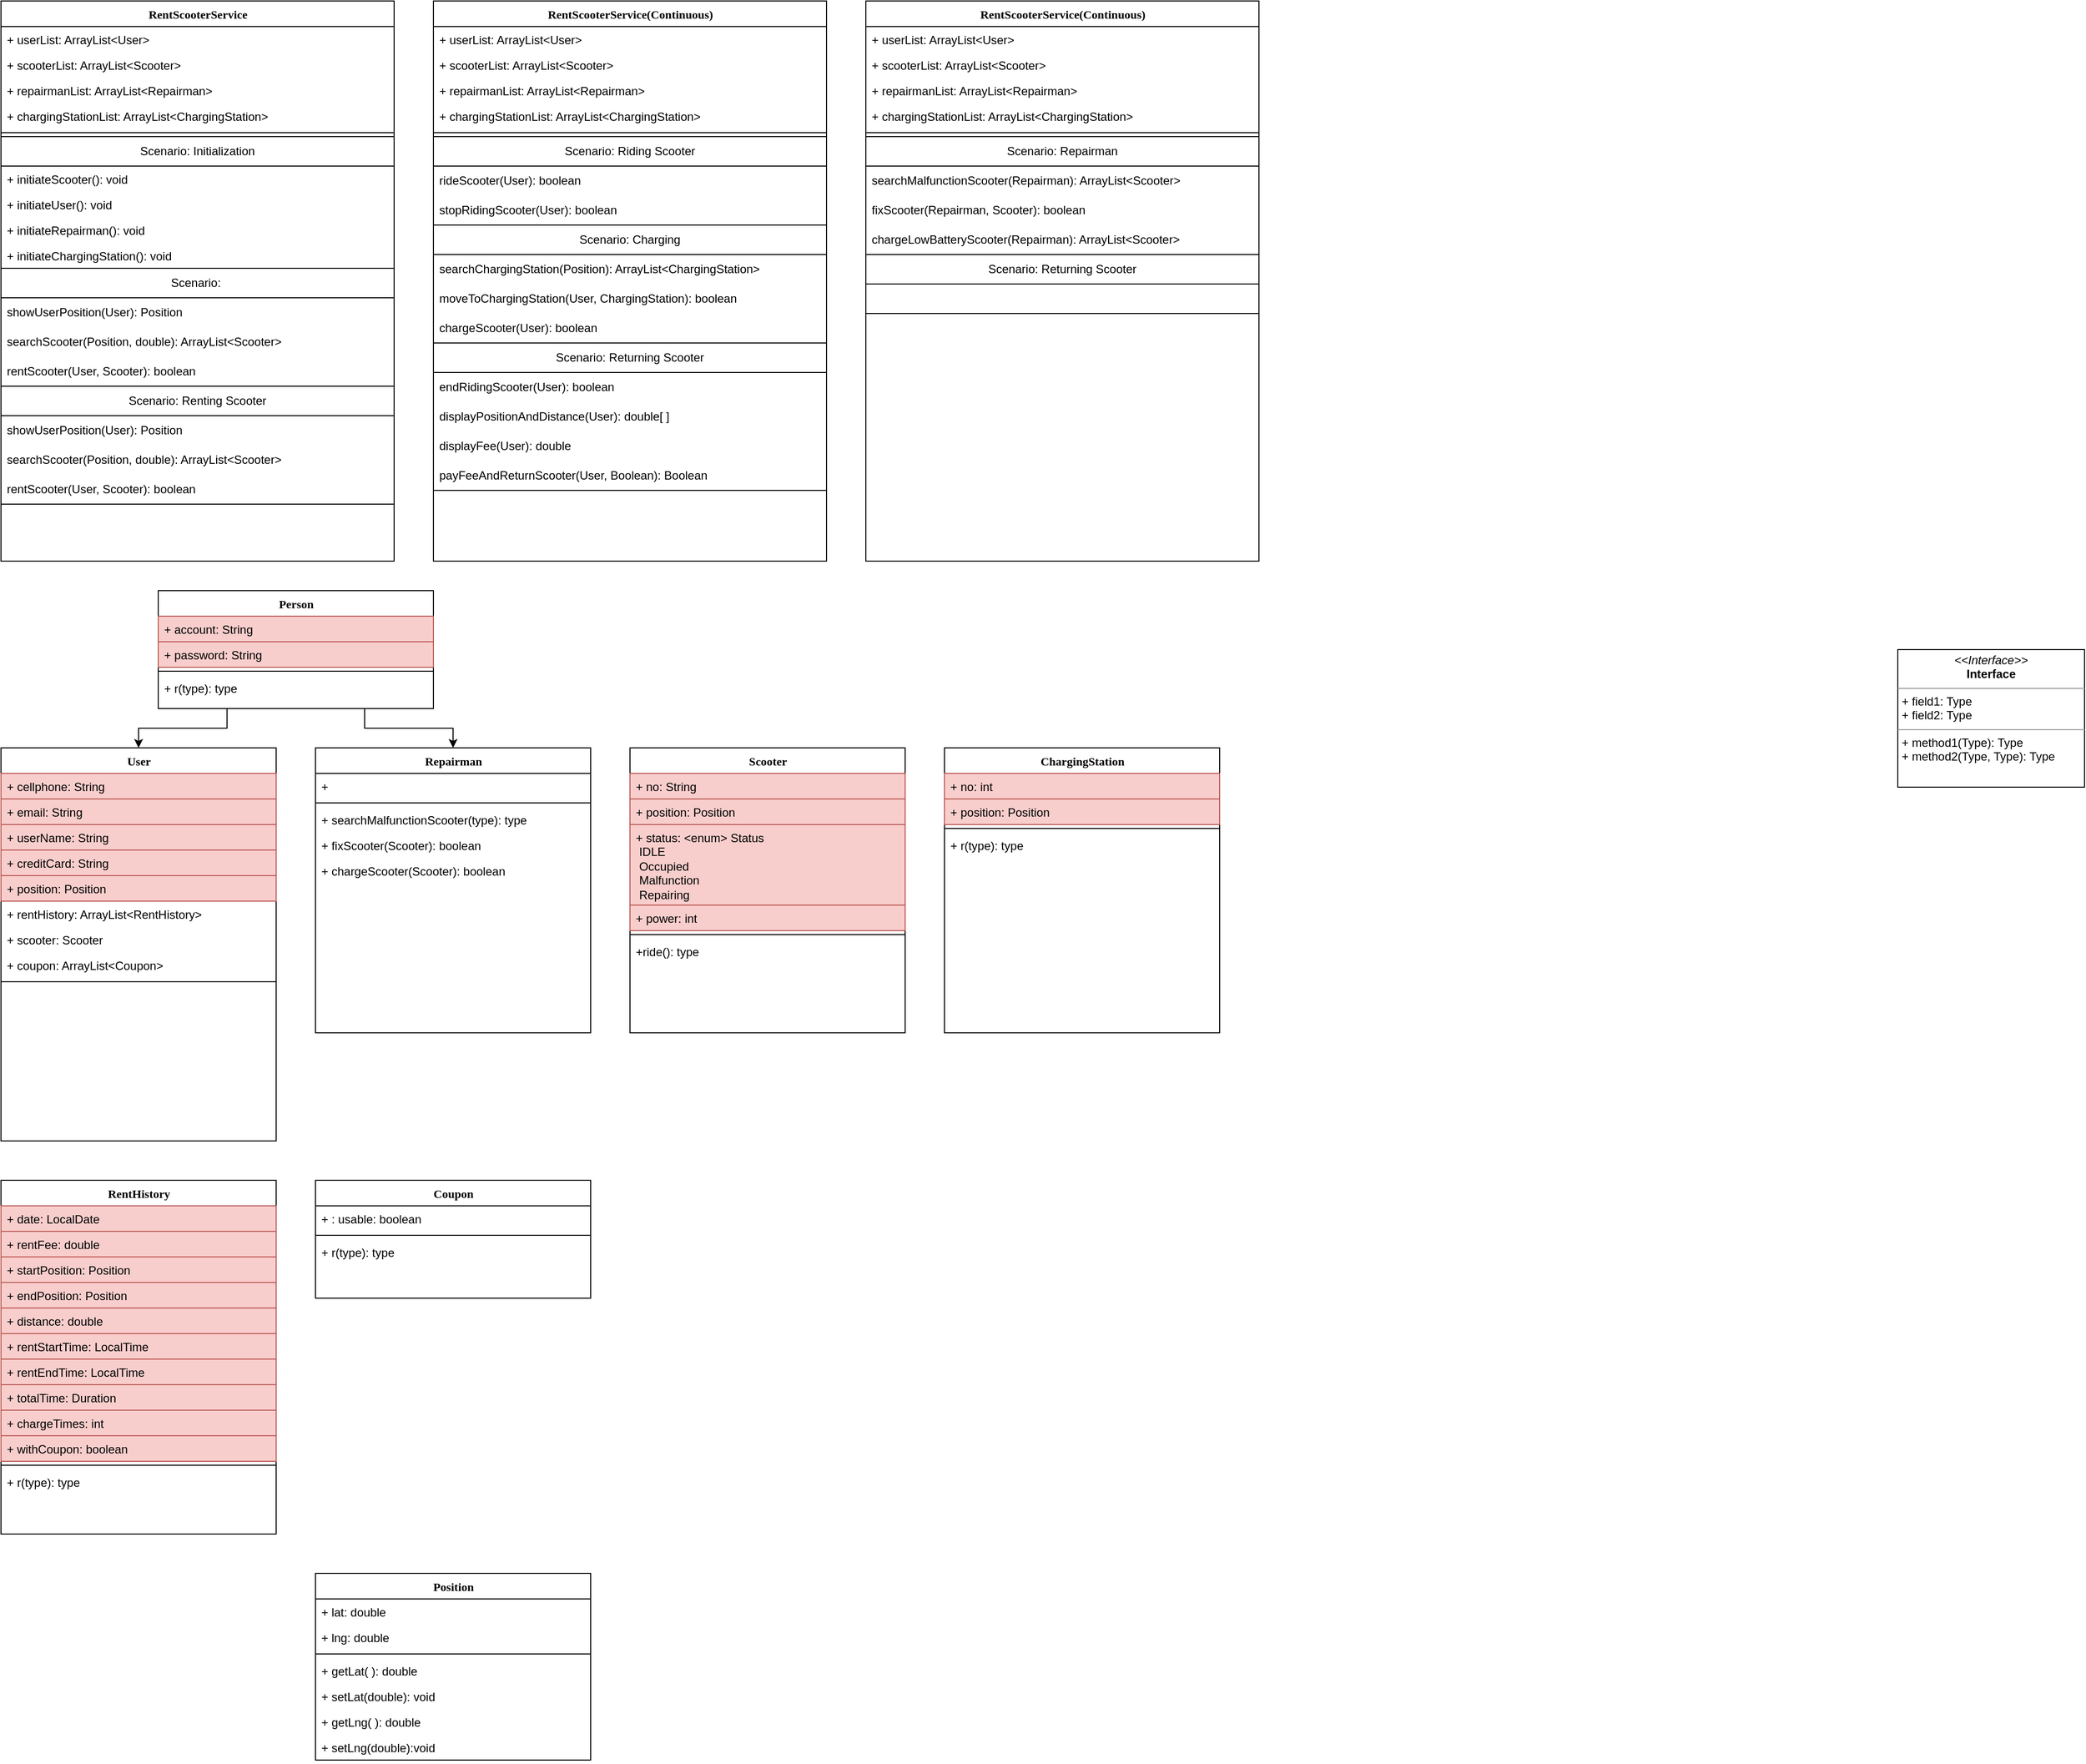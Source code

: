 <mxfile version="21.3.7" type="device">
  <diagram name="Page-1" id="6133507b-19e7-1e82-6fc7-422aa6c4b21f">
    <mxGraphModel dx="1885" dy="1616" grid="1" gridSize="10" guides="1" tooltips="1" connect="1" arrows="1" fold="1" page="1" pageScale="1" pageWidth="1100" pageHeight="850" background="none" math="0" shadow="0">
      <root>
        <mxCell id="0" />
        <mxCell id="1" parent="0" />
        <mxCell id="a19W1GBmIrHXNMcni0b4-1" value="User" style="swimlane;html=1;fontStyle=1;align=center;verticalAlign=top;childLayout=stackLayout;horizontal=1;startSize=26;horizontalStack=0;resizeParent=1;resizeLast=0;collapsible=1;marginBottom=0;swimlaneFillColor=#ffffff;rounded=0;shadow=0;comic=0;labelBackgroundColor=none;strokeWidth=1;fillColor=none;fontFamily=Verdana;fontSize=12" parent="1" vertex="1">
          <mxGeometry x="40" y="-80" width="280" height="400" as="geometry" />
        </mxCell>
        <mxCell id="a19W1GBmIrHXNMcni0b4-45" value="+ cellphone: String" style="text;html=1;strokeColor=#b85450;fillColor=#f8cecc;align=left;verticalAlign=top;spacingLeft=4;spacingRight=4;whiteSpace=wrap;overflow=hidden;rotatable=0;points=[[0,0.5],[1,0.5]];portConstraint=eastwest;" parent="a19W1GBmIrHXNMcni0b4-1" vertex="1">
          <mxGeometry y="26" width="280" height="26" as="geometry" />
        </mxCell>
        <mxCell id="a19W1GBmIrHXNMcni0b4-47" value="+ email: String" style="text;html=1;strokeColor=#b85450;fillColor=#f8cecc;align=left;verticalAlign=top;spacingLeft=4;spacingRight=4;whiteSpace=wrap;overflow=hidden;rotatable=0;points=[[0,0.5],[1,0.5]];portConstraint=eastwest;" parent="a19W1GBmIrHXNMcni0b4-1" vertex="1">
          <mxGeometry y="52" width="280" height="26" as="geometry" />
        </mxCell>
        <mxCell id="a19W1GBmIrHXNMcni0b4-46" value="+ userName: String" style="text;html=1;strokeColor=#b85450;fillColor=#f8cecc;align=left;verticalAlign=top;spacingLeft=4;spacingRight=4;whiteSpace=wrap;overflow=hidden;rotatable=0;points=[[0,0.5],[1,0.5]];portConstraint=eastwest;" parent="a19W1GBmIrHXNMcni0b4-1" vertex="1">
          <mxGeometry y="78" width="280" height="26" as="geometry" />
        </mxCell>
        <mxCell id="a19W1GBmIrHXNMcni0b4-69" value="+ creditCard: String" style="text;html=1;strokeColor=#b85450;fillColor=#f8cecc;align=left;verticalAlign=top;spacingLeft=4;spacingRight=4;whiteSpace=wrap;overflow=hidden;rotatable=0;points=[[0,0.5],[1,0.5]];portConstraint=eastwest;" parent="a19W1GBmIrHXNMcni0b4-1" vertex="1">
          <mxGeometry y="104" width="280" height="26" as="geometry" />
        </mxCell>
        <mxCell id="SXWz6CQrpqjHDxEoBHoh-1" value="+ position: Position&amp;nbsp;" style="text;html=1;strokeColor=#b85450;fillColor=#f8cecc;align=left;verticalAlign=top;spacingLeft=4;spacingRight=4;whiteSpace=wrap;overflow=hidden;rotatable=0;points=[[0,0.5],[1,0.5]];portConstraint=eastwest;" parent="a19W1GBmIrHXNMcni0b4-1" vertex="1">
          <mxGeometry y="130" width="280" height="26" as="geometry" />
        </mxCell>
        <mxCell id="a19W1GBmIrHXNMcni0b4-68" value="+ rentHistory: ArrayList&amp;lt;RentHistory&amp;gt;" style="text;html=1;strokeColor=none;fillColor=none;align=left;verticalAlign=top;spacingLeft=4;spacingRight=4;whiteSpace=wrap;overflow=hidden;rotatable=0;points=[[0,0.5],[1,0.5]];portConstraint=eastwest;" parent="a19W1GBmIrHXNMcni0b4-1" vertex="1">
          <mxGeometry y="156" width="280" height="26" as="geometry" />
        </mxCell>
        <mxCell id="a19W1GBmIrHXNMcni0b4-70" value="+ scooter: Scooter" style="text;html=1;strokeColor=none;fillColor=none;align=left;verticalAlign=top;spacingLeft=4;spacingRight=4;whiteSpace=wrap;overflow=hidden;rotatable=0;points=[[0,0.5],[1,0.5]];portConstraint=eastwest;" parent="a19W1GBmIrHXNMcni0b4-1" vertex="1">
          <mxGeometry y="182" width="280" height="26" as="geometry" />
        </mxCell>
        <mxCell id="a19W1GBmIrHXNMcni0b4-71" value="+ coupon: ArrayList&amp;lt;Coupon&amp;gt;" style="text;html=1;strokeColor=none;fillColor=none;align=left;verticalAlign=top;spacingLeft=4;spacingRight=4;whiteSpace=wrap;overflow=hidden;rotatable=0;points=[[0,0.5],[1,0.5]];portConstraint=eastwest;" parent="a19W1GBmIrHXNMcni0b4-1" vertex="1">
          <mxGeometry y="208" width="280" height="26" as="geometry" />
        </mxCell>
        <mxCell id="a19W1GBmIrHXNMcni0b4-5" value="" style="line;html=1;strokeWidth=1;fillColor=none;align=left;verticalAlign=middle;spacingTop=-1;spacingLeft=3;spacingRight=3;rotatable=0;labelPosition=right;points=[];portConstraint=eastwest;" parent="a19W1GBmIrHXNMcni0b4-1" vertex="1">
          <mxGeometry y="234" width="280" height="8" as="geometry" />
        </mxCell>
        <mxCell id="a19W1GBmIrHXNMcni0b4-7" value="Repairman" style="swimlane;html=1;fontStyle=1;align=center;verticalAlign=top;childLayout=stackLayout;horizontal=1;startSize=26;horizontalStack=0;resizeParent=1;resizeLast=0;collapsible=1;marginBottom=0;swimlaneFillColor=#ffffff;rounded=0;shadow=0;comic=0;labelBackgroundColor=none;strokeWidth=1;fillColor=none;fontFamily=Verdana;fontSize=12" parent="1" vertex="1">
          <mxGeometry x="360" y="-80" width="280" height="290" as="geometry" />
        </mxCell>
        <mxCell id="a19W1GBmIrHXNMcni0b4-98" value="+&amp;nbsp;" style="text;html=1;strokeColor=none;fillColor=none;align=left;verticalAlign=top;spacingLeft=4;spacingRight=4;whiteSpace=wrap;overflow=hidden;rotatable=0;points=[[0,0.5],[1,0.5]];portConstraint=eastwest;" parent="a19W1GBmIrHXNMcni0b4-7" vertex="1">
          <mxGeometry y="26" width="280" height="26" as="geometry" />
        </mxCell>
        <mxCell id="a19W1GBmIrHXNMcni0b4-11" value="" style="line;html=1;strokeWidth=1;fillColor=none;align=left;verticalAlign=middle;spacingTop=-1;spacingLeft=3;spacingRight=3;rotatable=0;labelPosition=right;points=[];portConstraint=eastwest;" parent="a19W1GBmIrHXNMcni0b4-7" vertex="1">
          <mxGeometry y="52" width="280" height="8" as="geometry" />
        </mxCell>
        <mxCell id="a19W1GBmIrHXNMcni0b4-12" value="+ searchMalfunctionScooter(type): type" style="text;html=1;strokeColor=none;fillColor=none;align=left;verticalAlign=top;spacingLeft=4;spacingRight=4;whiteSpace=wrap;overflow=hidden;rotatable=0;points=[[0,0.5],[1,0.5]];portConstraint=eastwest;" parent="a19W1GBmIrHXNMcni0b4-7" vertex="1">
          <mxGeometry y="60" width="280" height="26" as="geometry" />
        </mxCell>
        <mxCell id="a19W1GBmIrHXNMcni0b4-64" value="+ fixScooter(Scooter): boolean" style="text;html=1;strokeColor=none;fillColor=none;align=left;verticalAlign=top;spacingLeft=4;spacingRight=4;whiteSpace=wrap;overflow=hidden;rotatable=0;points=[[0,0.5],[1,0.5]];portConstraint=eastwest;" parent="a19W1GBmIrHXNMcni0b4-7" vertex="1">
          <mxGeometry y="86" width="280" height="26" as="geometry" />
        </mxCell>
        <mxCell id="a19W1GBmIrHXNMcni0b4-65" value="+ chargeScooter(Scooter): boolean" style="text;html=1;strokeColor=none;fillColor=none;align=left;verticalAlign=top;spacingLeft=4;spacingRight=4;whiteSpace=wrap;overflow=hidden;rotatable=0;points=[[0,0.5],[1,0.5]];portConstraint=eastwest;" parent="a19W1GBmIrHXNMcni0b4-7" vertex="1">
          <mxGeometry y="112" width="280" height="26" as="geometry" />
        </mxCell>
        <mxCell id="a19W1GBmIrHXNMcni0b4-16" value="Scooter" style="swimlane;html=1;fontStyle=1;align=center;verticalAlign=top;childLayout=stackLayout;horizontal=1;startSize=26;horizontalStack=0;resizeParent=1;resizeLast=0;collapsible=1;marginBottom=0;swimlaneFillColor=#ffffff;rounded=0;shadow=0;comic=0;labelBackgroundColor=none;strokeWidth=1;fillColor=none;fontFamily=Verdana;fontSize=12" parent="1" vertex="1">
          <mxGeometry x="680" y="-80" width="280" height="290" as="geometry" />
        </mxCell>
        <mxCell id="a19W1GBmIrHXNMcni0b4-17" value="+ no: String" style="text;html=1;strokeColor=#b85450;fillColor=#f8cecc;align=left;verticalAlign=top;spacingLeft=4;spacingRight=4;whiteSpace=wrap;overflow=hidden;rotatable=0;points=[[0,0.5],[1,0.5]];portConstraint=eastwest;" parent="a19W1GBmIrHXNMcni0b4-16" vertex="1">
          <mxGeometry y="26" width="280" height="26" as="geometry" />
        </mxCell>
        <mxCell id="a19W1GBmIrHXNMcni0b4-18" value="+ position: Position&amp;nbsp;" style="text;html=1;strokeColor=#b85450;fillColor=#f8cecc;align=left;verticalAlign=top;spacingLeft=4;spacingRight=4;whiteSpace=wrap;overflow=hidden;rotatable=0;points=[[0,0.5],[1,0.5]];portConstraint=eastwest;" parent="a19W1GBmIrHXNMcni0b4-16" vertex="1">
          <mxGeometry y="52" width="280" height="26" as="geometry" />
        </mxCell>
        <mxCell id="a19W1GBmIrHXNMcni0b4-44" value="+ status: &amp;lt;enum&amp;gt; Status&lt;br&gt;&lt;span style=&quot;white-space: pre;&quot;&gt; &lt;/span&gt;IDLE&lt;br&gt;&lt;span style=&quot;white-space: pre;&quot;&gt; &lt;/span&gt;Occupied&lt;br&gt;&lt;span style=&quot;white-space: pre;&quot;&gt; &lt;/span&gt;Malfunction&lt;br&gt;&lt;span style=&quot;white-space: pre;&quot;&gt; &lt;/span&gt;Repairing" style="text;html=1;strokeColor=#b85450;fillColor=#f8cecc;align=left;verticalAlign=top;spacingLeft=4;spacingRight=4;whiteSpace=wrap;overflow=hidden;rotatable=0;points=[[0,0.5],[1,0.5]];portConstraint=eastwest;" parent="a19W1GBmIrHXNMcni0b4-16" vertex="1">
          <mxGeometry y="78" width="280" height="82" as="geometry" />
        </mxCell>
        <mxCell id="a19W1GBmIrHXNMcni0b4-19" value="+ power: int" style="text;html=1;strokeColor=#b85450;fillColor=#f8cecc;align=left;verticalAlign=top;spacingLeft=4;spacingRight=4;whiteSpace=wrap;overflow=hidden;rotatable=0;points=[[0,0.5],[1,0.5]];portConstraint=eastwest;" parent="a19W1GBmIrHXNMcni0b4-16" vertex="1">
          <mxGeometry y="160" width="280" height="26" as="geometry" />
        </mxCell>
        <mxCell id="a19W1GBmIrHXNMcni0b4-20" value="" style="line;html=1;strokeWidth=1;fillColor=none;align=left;verticalAlign=middle;spacingTop=-1;spacingLeft=3;spacingRight=3;rotatable=0;labelPosition=right;points=[];portConstraint=eastwest;" parent="a19W1GBmIrHXNMcni0b4-16" vertex="1">
          <mxGeometry y="186" width="280" height="8" as="geometry" />
        </mxCell>
        <mxCell id="a19W1GBmIrHXNMcni0b4-21" value="+ride(): type" style="text;html=1;strokeColor=none;fillColor=none;align=left;verticalAlign=top;spacingLeft=4;spacingRight=4;whiteSpace=wrap;overflow=hidden;rotatable=0;points=[[0,0.5],[1,0.5]];portConstraint=eastwest;" parent="a19W1GBmIrHXNMcni0b4-16" vertex="1">
          <mxGeometry y="194" width="280" height="26" as="geometry" />
        </mxCell>
        <mxCell id="a19W1GBmIrHXNMcni0b4-26" value="ChargingStation" style="swimlane;html=1;fontStyle=1;align=center;verticalAlign=top;childLayout=stackLayout;horizontal=1;startSize=26;horizontalStack=0;resizeParent=1;resizeLast=0;collapsible=1;marginBottom=0;swimlaneFillColor=#ffffff;rounded=0;shadow=0;comic=0;labelBackgroundColor=none;strokeWidth=1;fillColor=none;fontFamily=Verdana;fontSize=12" parent="1" vertex="1">
          <mxGeometry x="1000" y="-80" width="280" height="290" as="geometry" />
        </mxCell>
        <mxCell id="a19W1GBmIrHXNMcni0b4-27" value="+ no: int" style="text;html=1;strokeColor=#b85450;fillColor=#f8cecc;align=left;verticalAlign=top;spacingLeft=4;spacingRight=4;whiteSpace=wrap;overflow=hidden;rotatable=0;points=[[0,0.5],[1,0.5]];portConstraint=eastwest;" parent="a19W1GBmIrHXNMcni0b4-26" vertex="1">
          <mxGeometry y="26" width="280" height="26" as="geometry" />
        </mxCell>
        <mxCell id="-mN4KkMHRZshWu-W49vG-1" value="+ position: Position" style="text;html=1;strokeColor=#b85450;fillColor=#f8cecc;align=left;verticalAlign=top;spacingLeft=4;spacingRight=4;whiteSpace=wrap;overflow=hidden;rotatable=0;points=[[0,0.5],[1,0.5]];portConstraint=eastwest;" parent="a19W1GBmIrHXNMcni0b4-26" vertex="1">
          <mxGeometry y="52" width="280" height="26" as="geometry" />
        </mxCell>
        <mxCell id="a19W1GBmIrHXNMcni0b4-30" value="" style="line;html=1;strokeWidth=1;fillColor=none;align=left;verticalAlign=middle;spacingTop=-1;spacingLeft=3;spacingRight=3;rotatable=0;labelPosition=right;points=[];portConstraint=eastwest;" parent="a19W1GBmIrHXNMcni0b4-26" vertex="1">
          <mxGeometry y="78" width="280" height="8" as="geometry" />
        </mxCell>
        <mxCell id="a19W1GBmIrHXNMcni0b4-31" value="+ r(type): type" style="text;html=1;strokeColor=none;fillColor=none;align=left;verticalAlign=top;spacingLeft=4;spacingRight=4;whiteSpace=wrap;overflow=hidden;rotatable=0;points=[[0,0.5],[1,0.5]];portConstraint=eastwest;" parent="a19W1GBmIrHXNMcni0b4-26" vertex="1">
          <mxGeometry y="86" width="280" height="26" as="geometry" />
        </mxCell>
        <mxCell id="a19W1GBmIrHXNMcni0b4-35" value="RentHistory" style="swimlane;html=1;fontStyle=1;align=center;verticalAlign=top;childLayout=stackLayout;horizontal=1;startSize=26;horizontalStack=0;resizeParent=1;resizeLast=0;collapsible=1;marginBottom=0;swimlaneFillColor=#ffffff;rounded=0;shadow=0;comic=0;labelBackgroundColor=none;strokeWidth=1;fillColor=none;fontFamily=Verdana;fontSize=12" parent="1" vertex="1">
          <mxGeometry x="40" y="360" width="280" height="360" as="geometry" />
        </mxCell>
        <mxCell id="a19W1GBmIrHXNMcni0b4-36" value="+ date: LocalDate" style="text;html=1;strokeColor=#b85450;fillColor=#f8cecc;align=left;verticalAlign=top;spacingLeft=4;spacingRight=4;whiteSpace=wrap;overflow=hidden;rotatable=0;points=[[0,0.5],[1,0.5]];portConstraint=eastwest;" parent="a19W1GBmIrHXNMcni0b4-35" vertex="1">
          <mxGeometry y="26" width="280" height="26" as="geometry" />
        </mxCell>
        <mxCell id="a19W1GBmIrHXNMcni0b4-48" value="+ rentFee: double" style="text;html=1;strokeColor=#b85450;fillColor=#f8cecc;align=left;verticalAlign=top;spacingLeft=4;spacingRight=4;whiteSpace=wrap;overflow=hidden;rotatable=0;points=[[0,0.5],[1,0.5]];portConstraint=eastwest;" parent="a19W1GBmIrHXNMcni0b4-35" vertex="1">
          <mxGeometry y="52" width="280" height="26" as="geometry" />
        </mxCell>
        <mxCell id="a19W1GBmIrHXNMcni0b4-37" value="+ startPosition: Position" style="text;html=1;strokeColor=#b85450;fillColor=#f8cecc;align=left;verticalAlign=top;spacingLeft=4;spacingRight=4;whiteSpace=wrap;overflow=hidden;rotatable=0;points=[[0,0.5],[1,0.5]];portConstraint=eastwest;" parent="a19W1GBmIrHXNMcni0b4-35" vertex="1">
          <mxGeometry y="78" width="280" height="26" as="geometry" />
        </mxCell>
        <mxCell id="a19W1GBmIrHXNMcni0b4-49" value="+ endPosition: Position" style="text;html=1;strokeColor=#b85450;fillColor=#f8cecc;align=left;verticalAlign=top;spacingLeft=4;spacingRight=4;whiteSpace=wrap;overflow=hidden;rotatable=0;points=[[0,0.5],[1,0.5]];portConstraint=eastwest;" parent="a19W1GBmIrHXNMcni0b4-35" vertex="1">
          <mxGeometry y="104" width="280" height="26" as="geometry" />
        </mxCell>
        <mxCell id="a19W1GBmIrHXNMcni0b4-58" value="+ distance: double" style="text;html=1;strokeColor=#b85450;fillColor=#f8cecc;align=left;verticalAlign=top;spacingLeft=4;spacingRight=4;whiteSpace=wrap;overflow=hidden;rotatable=0;points=[[0,0.5],[1,0.5]];portConstraint=eastwest;" parent="a19W1GBmIrHXNMcni0b4-35" vertex="1">
          <mxGeometry y="130" width="280" height="26" as="geometry" />
        </mxCell>
        <mxCell id="a19W1GBmIrHXNMcni0b4-60" value="+ rentStartTime: LocalTime" style="text;html=1;strokeColor=#b85450;fillColor=#f8cecc;align=left;verticalAlign=top;spacingLeft=4;spacingRight=4;whiteSpace=wrap;overflow=hidden;rotatable=0;points=[[0,0.5],[1,0.5]];portConstraint=eastwest;" parent="a19W1GBmIrHXNMcni0b4-35" vertex="1">
          <mxGeometry y="156" width="280" height="26" as="geometry" />
        </mxCell>
        <mxCell id="a19W1GBmIrHXNMcni0b4-61" value="+ rentEndTime: LocalTime" style="text;html=1;strokeColor=#b85450;fillColor=#f8cecc;align=left;verticalAlign=top;spacingLeft=4;spacingRight=4;whiteSpace=wrap;overflow=hidden;rotatable=0;points=[[0,0.5],[1,0.5]];portConstraint=eastwest;" parent="a19W1GBmIrHXNMcni0b4-35" vertex="1">
          <mxGeometry y="182" width="280" height="26" as="geometry" />
        </mxCell>
        <mxCell id="a19W1GBmIrHXNMcni0b4-62" value="+ totalTime: Duration&amp;nbsp;" style="text;html=1;strokeColor=#b85450;fillColor=#f8cecc;align=left;verticalAlign=top;spacingLeft=4;spacingRight=4;whiteSpace=wrap;overflow=hidden;rotatable=0;points=[[0,0.5],[1,0.5]];portConstraint=eastwest;" parent="a19W1GBmIrHXNMcni0b4-35" vertex="1">
          <mxGeometry y="208" width="280" height="26" as="geometry" />
        </mxCell>
        <mxCell id="a19W1GBmIrHXNMcni0b4-63" value="+ chargeTimes: int" style="text;html=1;strokeColor=#b85450;fillColor=#f8cecc;align=left;verticalAlign=top;spacingLeft=4;spacingRight=4;whiteSpace=wrap;overflow=hidden;rotatable=0;points=[[0,0.5],[1,0.5]];portConstraint=eastwest;" parent="a19W1GBmIrHXNMcni0b4-35" vertex="1">
          <mxGeometry y="234" width="280" height="26" as="geometry" />
        </mxCell>
        <mxCell id="a19W1GBmIrHXNMcni0b4-59" value="+ withCoupon: boolean" style="text;html=1;strokeColor=#b85450;fillColor=#f8cecc;align=left;verticalAlign=top;spacingLeft=4;spacingRight=4;whiteSpace=wrap;overflow=hidden;rotatable=0;points=[[0,0.5],[1,0.5]];portConstraint=eastwest;" parent="a19W1GBmIrHXNMcni0b4-35" vertex="1">
          <mxGeometry y="260" width="280" height="26" as="geometry" />
        </mxCell>
        <mxCell id="a19W1GBmIrHXNMcni0b4-39" value="" style="line;html=1;strokeWidth=1;fillColor=none;align=left;verticalAlign=middle;spacingTop=-1;spacingLeft=3;spacingRight=3;rotatable=0;labelPosition=right;points=[];portConstraint=eastwest;" parent="a19W1GBmIrHXNMcni0b4-35" vertex="1">
          <mxGeometry y="286" width="280" height="8" as="geometry" />
        </mxCell>
        <mxCell id="a19W1GBmIrHXNMcni0b4-40" value="+ r(type): type" style="text;html=1;strokeColor=none;fillColor=none;align=left;verticalAlign=top;spacingLeft=4;spacingRight=4;whiteSpace=wrap;overflow=hidden;rotatable=0;points=[[0,0.5],[1,0.5]];portConstraint=eastwest;" parent="a19W1GBmIrHXNMcni0b4-35" vertex="1">
          <mxGeometry y="294" width="280" height="26" as="geometry" />
        </mxCell>
        <mxCell id="a19W1GBmIrHXNMcni0b4-50" value="Position" style="swimlane;html=1;fontStyle=1;align=center;verticalAlign=top;childLayout=stackLayout;horizontal=1;startSize=26;horizontalStack=0;resizeParent=1;resizeLast=0;collapsible=1;marginBottom=0;swimlaneFillColor=#ffffff;rounded=0;shadow=0;comic=0;labelBackgroundColor=none;strokeWidth=1;fillColor=none;fontFamily=Verdana;fontSize=12" parent="1" vertex="1">
          <mxGeometry x="360" y="760" width="280" height="190" as="geometry" />
        </mxCell>
        <mxCell id="a19W1GBmIrHXNMcni0b4-51" value="+ lat: double" style="text;html=1;strokeColor=none;fillColor=none;align=left;verticalAlign=top;spacingLeft=4;spacingRight=4;whiteSpace=wrap;overflow=hidden;rotatable=0;points=[[0,0.5],[1,0.5]];portConstraint=eastwest;" parent="a19W1GBmIrHXNMcni0b4-50" vertex="1">
          <mxGeometry y="26" width="280" height="26" as="geometry" />
        </mxCell>
        <mxCell id="a19W1GBmIrHXNMcni0b4-52" value="+ lng: double" style="text;html=1;strokeColor=none;fillColor=none;align=left;verticalAlign=top;spacingLeft=4;spacingRight=4;whiteSpace=wrap;overflow=hidden;rotatable=0;points=[[0,0.5],[1,0.5]];portConstraint=eastwest;" parent="a19W1GBmIrHXNMcni0b4-50" vertex="1">
          <mxGeometry y="52" width="280" height="26" as="geometry" />
        </mxCell>
        <mxCell id="a19W1GBmIrHXNMcni0b4-55" value="" style="line;html=1;strokeWidth=1;fillColor=none;align=left;verticalAlign=middle;spacingTop=-1;spacingLeft=3;spacingRight=3;rotatable=0;labelPosition=right;points=[];portConstraint=eastwest;" parent="a19W1GBmIrHXNMcni0b4-50" vertex="1">
          <mxGeometry y="78" width="280" height="8" as="geometry" />
        </mxCell>
        <mxCell id="SXWz6CQrpqjHDxEoBHoh-2" value="+ getLat( ): double" style="text;html=1;strokeColor=none;fillColor=none;align=left;verticalAlign=top;spacingLeft=4;spacingRight=4;whiteSpace=wrap;overflow=hidden;rotatable=0;points=[[0,0.5],[1,0.5]];portConstraint=eastwest;" parent="a19W1GBmIrHXNMcni0b4-50" vertex="1">
          <mxGeometry y="86" width="280" height="26" as="geometry" />
        </mxCell>
        <mxCell id="SXWz6CQrpqjHDxEoBHoh-4" value="+ setLat(double): void" style="text;html=1;strokeColor=none;fillColor=none;align=left;verticalAlign=top;spacingLeft=4;spacingRight=4;whiteSpace=wrap;overflow=hidden;rotatable=0;points=[[0,0.5],[1,0.5]];portConstraint=eastwest;" parent="a19W1GBmIrHXNMcni0b4-50" vertex="1">
          <mxGeometry y="112" width="280" height="26" as="geometry" />
        </mxCell>
        <mxCell id="SXWz6CQrpqjHDxEoBHoh-3" value="+ getLng( ): double" style="text;html=1;strokeColor=none;fillColor=none;align=left;verticalAlign=top;spacingLeft=4;spacingRight=4;whiteSpace=wrap;overflow=hidden;rotatable=0;points=[[0,0.5],[1,0.5]];portConstraint=eastwest;" parent="a19W1GBmIrHXNMcni0b4-50" vertex="1">
          <mxGeometry y="138" width="280" height="26" as="geometry" />
        </mxCell>
        <mxCell id="a19W1GBmIrHXNMcni0b4-56" value="+ setLng(double):void" style="text;html=1;strokeColor=none;fillColor=none;align=left;verticalAlign=top;spacingLeft=4;spacingRight=4;whiteSpace=wrap;overflow=hidden;rotatable=0;points=[[0,0.5],[1,0.5]];portConstraint=eastwest;" parent="a19W1GBmIrHXNMcni0b4-50" vertex="1">
          <mxGeometry y="164" width="280" height="26" as="geometry" />
        </mxCell>
        <mxCell id="a19W1GBmIrHXNMcni0b4-72" value="Coupon" style="swimlane;html=1;fontStyle=1;align=center;verticalAlign=top;childLayout=stackLayout;horizontal=1;startSize=26;horizontalStack=0;resizeParent=1;resizeLast=0;collapsible=1;marginBottom=0;swimlaneFillColor=#ffffff;rounded=0;shadow=0;comic=0;labelBackgroundColor=none;strokeWidth=1;fillColor=none;fontFamily=Verdana;fontSize=12" parent="1" vertex="1">
          <mxGeometry x="360" y="360" width="280" height="120" as="geometry" />
        </mxCell>
        <mxCell id="a19W1GBmIrHXNMcni0b4-73" value="+ : usable: boolean" style="text;html=1;strokeColor=none;fillColor=none;align=left;verticalAlign=top;spacingLeft=4;spacingRight=4;whiteSpace=wrap;overflow=hidden;rotatable=0;points=[[0,0.5],[1,0.5]];portConstraint=eastwest;" parent="a19W1GBmIrHXNMcni0b4-72" vertex="1">
          <mxGeometry y="26" width="280" height="26" as="geometry" />
        </mxCell>
        <mxCell id="a19W1GBmIrHXNMcni0b4-75" value="" style="line;html=1;strokeWidth=1;fillColor=none;align=left;verticalAlign=middle;spacingTop=-1;spacingLeft=3;spacingRight=3;rotatable=0;labelPosition=right;points=[];portConstraint=eastwest;" parent="a19W1GBmIrHXNMcni0b4-72" vertex="1">
          <mxGeometry y="52" width="280" height="8" as="geometry" />
        </mxCell>
        <mxCell id="a19W1GBmIrHXNMcni0b4-76" value="+ r(type): type" style="text;html=1;strokeColor=none;fillColor=none;align=left;verticalAlign=top;spacingLeft=4;spacingRight=4;whiteSpace=wrap;overflow=hidden;rotatable=0;points=[[0,0.5],[1,0.5]];portConstraint=eastwest;" parent="a19W1GBmIrHXNMcni0b4-72" vertex="1">
          <mxGeometry y="60" width="280" height="26" as="geometry" />
        </mxCell>
        <mxCell id="a19W1GBmIrHXNMcni0b4-99" value="RentScooterService" style="swimlane;html=1;fontStyle=1;align=center;verticalAlign=top;childLayout=stackLayout;horizontal=1;startSize=26;horizontalStack=0;resizeParent=1;resizeLast=0;collapsible=1;marginBottom=0;swimlaneFillColor=#ffffff;rounded=0;shadow=0;comic=0;labelBackgroundColor=none;strokeWidth=1;fillColor=none;fontFamily=Verdana;fontSize=12" parent="1" vertex="1">
          <mxGeometry x="40" y="-840" width="400" height="570" as="geometry" />
        </mxCell>
        <mxCell id="a19W1GBmIrHXNMcni0b4-100" value="+ userList: ArrayList&amp;lt;User&amp;gt;" style="text;html=1;strokeColor=none;fillColor=none;align=left;verticalAlign=top;spacingLeft=4;spacingRight=4;whiteSpace=wrap;overflow=hidden;rotatable=0;points=[[0,0.5],[1,0.5]];portConstraint=eastwest;" parent="a19W1GBmIrHXNMcni0b4-99" vertex="1">
          <mxGeometry y="26" width="400" height="26" as="geometry" />
        </mxCell>
        <mxCell id="a19W1GBmIrHXNMcni0b4-101" value="+ scooterList: ArrayList&amp;lt;Scooter&amp;gt;" style="text;html=1;strokeColor=none;fillColor=none;align=left;verticalAlign=top;spacingLeft=4;spacingRight=4;whiteSpace=wrap;overflow=hidden;rotatable=0;points=[[0,0.5],[1,0.5]];portConstraint=eastwest;" parent="a19W1GBmIrHXNMcni0b4-99" vertex="1">
          <mxGeometry y="52" width="400" height="26" as="geometry" />
        </mxCell>
        <mxCell id="a19W1GBmIrHXNMcni0b4-106" value="+ repairmanList: ArrayList&amp;lt;Repairman&amp;gt;" style="text;html=1;strokeColor=none;fillColor=none;align=left;verticalAlign=top;spacingLeft=4;spacingRight=4;whiteSpace=wrap;overflow=hidden;rotatable=0;points=[[0,0.5],[1,0.5]];portConstraint=eastwest;" parent="a19W1GBmIrHXNMcni0b4-99" vertex="1">
          <mxGeometry y="78" width="400" height="26" as="geometry" />
        </mxCell>
        <mxCell id="a19W1GBmIrHXNMcni0b4-125" value="+ chargingStationList: ArrayList&amp;lt;ChargingStation&amp;gt;" style="text;html=1;strokeColor=none;fillColor=none;align=left;verticalAlign=top;spacingLeft=4;spacingRight=4;whiteSpace=wrap;overflow=hidden;rotatable=0;points=[[0,0.5],[1,0.5]];portConstraint=eastwest;" parent="a19W1GBmIrHXNMcni0b4-99" vertex="1">
          <mxGeometry y="104" width="400" height="26" as="geometry" />
        </mxCell>
        <mxCell id="a19W1GBmIrHXNMcni0b4-102" value="" style="line;html=1;strokeWidth=1;fillColor=none;align=left;verticalAlign=middle;spacingTop=-1;spacingLeft=3;spacingRight=3;rotatable=0;labelPosition=right;points=[];portConstraint=eastwest;" parent="a19W1GBmIrHXNMcni0b4-99" vertex="1">
          <mxGeometry y="130" width="400" height="8" as="geometry" />
        </mxCell>
        <mxCell id="SXWz6CQrpqjHDxEoBHoh-12" value="Scenario: Initialization" style="swimlane;fontStyle=0;childLayout=stackLayout;horizontal=1;startSize=30;horizontalStack=0;resizeParent=1;resizeParentMax=0;resizeLast=0;collapsible=1;marginBottom=0;whiteSpace=wrap;html=1;" parent="a19W1GBmIrHXNMcni0b4-99" vertex="1">
          <mxGeometry y="138" width="400" height="134" as="geometry" />
        </mxCell>
        <mxCell id="a19W1GBmIrHXNMcni0b4-104" value="+ initiateScooter(): void" style="text;html=1;strokeColor=none;fillColor=none;align=left;verticalAlign=top;spacingLeft=4;spacingRight=4;whiteSpace=wrap;overflow=hidden;rotatable=0;points=[[0,0.5],[1,0.5]];portConstraint=eastwest;" parent="SXWz6CQrpqjHDxEoBHoh-12" vertex="1">
          <mxGeometry y="30" width="400" height="26" as="geometry" />
        </mxCell>
        <mxCell id="a19W1GBmIrHXNMcni0b4-103" value="+ initiateUser(): void" style="text;html=1;strokeColor=none;fillColor=none;align=left;verticalAlign=top;spacingLeft=4;spacingRight=4;whiteSpace=wrap;overflow=hidden;rotatable=0;points=[[0,0.5],[1,0.5]];portConstraint=eastwest;" parent="SXWz6CQrpqjHDxEoBHoh-12" vertex="1">
          <mxGeometry y="56" width="400" height="26" as="geometry" />
        </mxCell>
        <mxCell id="a19W1GBmIrHXNMcni0b4-105" value="+ initiateRepairman(): void" style="text;html=1;strokeColor=none;fillColor=none;align=left;verticalAlign=top;spacingLeft=4;spacingRight=4;whiteSpace=wrap;overflow=hidden;rotatable=0;points=[[0,0.5],[1,0.5]];portConstraint=eastwest;" parent="SXWz6CQrpqjHDxEoBHoh-12" vertex="1">
          <mxGeometry y="82" width="400" height="26" as="geometry" />
        </mxCell>
        <mxCell id="a19W1GBmIrHXNMcni0b4-122" value="+ initiateChargingStation(): void" style="text;html=1;strokeColor=none;fillColor=none;align=left;verticalAlign=top;spacingLeft=4;spacingRight=4;whiteSpace=wrap;overflow=hidden;rotatable=0;points=[[0,0.5],[1,0.5]];portConstraint=eastwest;" parent="SXWz6CQrpqjHDxEoBHoh-12" vertex="1">
          <mxGeometry y="108" width="400" height="26" as="geometry" />
        </mxCell>
        <mxCell id="SXWz6CQrpqjHDxEoBHoh-16" value="Scenario:&amp;nbsp;" style="swimlane;fontStyle=0;childLayout=stackLayout;horizontal=1;startSize=30;horizontalStack=0;resizeParent=1;resizeParentMax=0;resizeLast=0;collapsible=1;marginBottom=0;whiteSpace=wrap;html=1;" parent="a19W1GBmIrHXNMcni0b4-99" vertex="1">
          <mxGeometry y="272" width="400" height="120" as="geometry" />
        </mxCell>
        <mxCell id="SXWz6CQrpqjHDxEoBHoh-17" value="showUserPosition(User): Position" style="text;strokeColor=none;fillColor=none;align=left;verticalAlign=middle;spacingLeft=4;spacingRight=4;overflow=hidden;points=[[0,0.5],[1,0.5]];portConstraint=eastwest;rotatable=0;whiteSpace=wrap;html=1;" parent="SXWz6CQrpqjHDxEoBHoh-16" vertex="1">
          <mxGeometry y="30" width="400" height="30" as="geometry" />
        </mxCell>
        <mxCell id="SXWz6CQrpqjHDxEoBHoh-20" value="searchScooter(Position, double): ArrayList&amp;lt;Scooter&amp;gt;" style="text;strokeColor=none;fillColor=none;align=left;verticalAlign=middle;spacingLeft=4;spacingRight=4;overflow=hidden;points=[[0,0.5],[1,0.5]];portConstraint=eastwest;rotatable=0;whiteSpace=wrap;html=1;" parent="SXWz6CQrpqjHDxEoBHoh-16" vertex="1">
          <mxGeometry y="60" width="400" height="30" as="geometry" />
        </mxCell>
        <mxCell id="SXWz6CQrpqjHDxEoBHoh-18" value="rentScooter(User, Scooter): boolean" style="text;strokeColor=none;fillColor=none;align=left;verticalAlign=middle;spacingLeft=4;spacingRight=4;overflow=hidden;points=[[0,0.5],[1,0.5]];portConstraint=eastwest;rotatable=0;whiteSpace=wrap;html=1;" parent="SXWz6CQrpqjHDxEoBHoh-16" vertex="1">
          <mxGeometry y="90" width="400" height="30" as="geometry" />
        </mxCell>
        <mxCell id="1e017z4IheD_AJVC-S9X-1" value="Scenario: Renting Scooter" style="swimlane;fontStyle=0;childLayout=stackLayout;horizontal=1;startSize=30;horizontalStack=0;resizeParent=1;resizeParentMax=0;resizeLast=0;collapsible=1;marginBottom=0;whiteSpace=wrap;html=1;" vertex="1" parent="a19W1GBmIrHXNMcni0b4-99">
          <mxGeometry y="392" width="400" height="120" as="geometry" />
        </mxCell>
        <mxCell id="1e017z4IheD_AJVC-S9X-2" value="showUserPosition(User): Position" style="text;strokeColor=none;fillColor=none;align=left;verticalAlign=middle;spacingLeft=4;spacingRight=4;overflow=hidden;points=[[0,0.5],[1,0.5]];portConstraint=eastwest;rotatable=0;whiteSpace=wrap;html=1;" vertex="1" parent="1e017z4IheD_AJVC-S9X-1">
          <mxGeometry y="30" width="400" height="30" as="geometry" />
        </mxCell>
        <mxCell id="1e017z4IheD_AJVC-S9X-3" value="searchScooter(Position, double): ArrayList&amp;lt;Scooter&amp;gt;" style="text;strokeColor=none;fillColor=none;align=left;verticalAlign=middle;spacingLeft=4;spacingRight=4;overflow=hidden;points=[[0,0.5],[1,0.5]];portConstraint=eastwest;rotatable=0;whiteSpace=wrap;html=1;" vertex="1" parent="1e017z4IheD_AJVC-S9X-1">
          <mxGeometry y="60" width="400" height="30" as="geometry" />
        </mxCell>
        <mxCell id="1e017z4IheD_AJVC-S9X-4" value="rentScooter(User, Scooter): boolean" style="text;strokeColor=none;fillColor=none;align=left;verticalAlign=middle;spacingLeft=4;spacingRight=4;overflow=hidden;points=[[0,0.5],[1,0.5]];portConstraint=eastwest;rotatable=0;whiteSpace=wrap;html=1;" vertex="1" parent="1e017z4IheD_AJVC-S9X-1">
          <mxGeometry y="90" width="400" height="30" as="geometry" />
        </mxCell>
        <mxCell id="a19W1GBmIrHXNMcni0b4-117" style="edgeStyle=orthogonalEdgeStyle;rounded=0;orthogonalLoop=1;jettySize=auto;html=1;exitX=0.25;exitY=1;exitDx=0;exitDy=0;entryX=0.5;entryY=0;entryDx=0;entryDy=0;" parent="1" source="a19W1GBmIrHXNMcni0b4-110" target="a19W1GBmIrHXNMcni0b4-1" edge="1">
          <mxGeometry relative="1" as="geometry" />
        </mxCell>
        <mxCell id="a19W1GBmIrHXNMcni0b4-118" style="edgeStyle=orthogonalEdgeStyle;rounded=0;orthogonalLoop=1;jettySize=auto;html=1;exitX=0.75;exitY=1;exitDx=0;exitDy=0;entryX=0.5;entryY=0;entryDx=0;entryDy=0;" parent="1" source="a19W1GBmIrHXNMcni0b4-110" target="a19W1GBmIrHXNMcni0b4-7" edge="1">
          <mxGeometry relative="1" as="geometry" />
        </mxCell>
        <mxCell id="a19W1GBmIrHXNMcni0b4-110" value="Person" style="swimlane;html=1;fontStyle=1;align=center;verticalAlign=top;childLayout=stackLayout;horizontal=1;startSize=26;horizontalStack=0;resizeParent=1;resizeLast=0;collapsible=1;marginBottom=0;swimlaneFillColor=#ffffff;rounded=0;shadow=0;comic=0;labelBackgroundColor=none;strokeWidth=1;fillColor=none;fontFamily=Verdana;fontSize=12" parent="1" vertex="1">
          <mxGeometry x="200" y="-240" width="280" height="120" as="geometry" />
        </mxCell>
        <mxCell id="a19W1GBmIrHXNMcni0b4-115" value="+ account: String" style="text;html=1;strokeColor=#b85450;fillColor=#f8cecc;align=left;verticalAlign=top;spacingLeft=4;spacingRight=4;whiteSpace=wrap;overflow=hidden;rotatable=0;points=[[0,0.5],[1,0.5]];portConstraint=eastwest;" parent="a19W1GBmIrHXNMcni0b4-110" vertex="1">
          <mxGeometry y="26" width="280" height="26" as="geometry" />
        </mxCell>
        <mxCell id="a19W1GBmIrHXNMcni0b4-116" value="+ password: String" style="text;html=1;strokeColor=#b85450;fillColor=#f8cecc;align=left;verticalAlign=top;spacingLeft=4;spacingRight=4;whiteSpace=wrap;overflow=hidden;rotatable=0;points=[[0,0.5],[1,0.5]];portConstraint=eastwest;" parent="a19W1GBmIrHXNMcni0b4-110" vertex="1">
          <mxGeometry y="52" width="280" height="26" as="geometry" />
        </mxCell>
        <mxCell id="a19W1GBmIrHXNMcni0b4-112" value="" style="line;html=1;strokeWidth=1;fillColor=none;align=left;verticalAlign=middle;spacingTop=-1;spacingLeft=3;spacingRight=3;rotatable=0;labelPosition=right;points=[];portConstraint=eastwest;" parent="a19W1GBmIrHXNMcni0b4-110" vertex="1">
          <mxGeometry y="78" width="280" height="8" as="geometry" />
        </mxCell>
        <mxCell id="a19W1GBmIrHXNMcni0b4-113" value="+ r(type): type" style="text;html=1;strokeColor=none;fillColor=none;align=left;verticalAlign=top;spacingLeft=4;spacingRight=4;whiteSpace=wrap;overflow=hidden;rotatable=0;points=[[0,0.5],[1,0.5]];portConstraint=eastwest;" parent="a19W1GBmIrHXNMcni0b4-110" vertex="1">
          <mxGeometry y="86" width="280" height="26" as="geometry" />
        </mxCell>
        <mxCell id="a19W1GBmIrHXNMcni0b4-121" value="&lt;p style=&quot;margin:0px;margin-top:4px;text-align:center;&quot;&gt;&lt;i&gt;&amp;lt;&amp;lt;Interface&amp;gt;&amp;gt;&lt;/i&gt;&lt;br/&gt;&lt;b&gt;Interface&lt;/b&gt;&lt;/p&gt;&lt;hr size=&quot;1&quot;/&gt;&lt;p style=&quot;margin:0px;margin-left:4px;&quot;&gt;+ field1: Type&lt;br/&gt;+ field2: Type&lt;/p&gt;&lt;hr size=&quot;1&quot;/&gt;&lt;p style=&quot;margin:0px;margin-left:4px;&quot;&gt;+ method1(Type): Type&lt;br/&gt;+ method2(Type, Type): Type&lt;/p&gt;" style="verticalAlign=top;align=left;overflow=fill;fontSize=12;fontFamily=Helvetica;html=1;rounded=0;shadow=0;comic=0;labelBackgroundColor=none;strokeWidth=1" parent="1" vertex="1">
          <mxGeometry x="1970" y="-180" width="190" height="140" as="geometry" />
        </mxCell>
        <mxCell id="SXWz6CQrpqjHDxEoBHoh-34" value="RentScooterService(Continuous)" style="swimlane;html=1;fontStyle=1;align=center;verticalAlign=top;childLayout=stackLayout;horizontal=1;startSize=26;horizontalStack=0;resizeParent=1;resizeLast=0;collapsible=1;marginBottom=0;swimlaneFillColor=#ffffff;rounded=0;shadow=0;comic=0;labelBackgroundColor=none;strokeWidth=1;fillColor=none;fontFamily=Verdana;fontSize=12" parent="1" vertex="1">
          <mxGeometry x="480" y="-840" width="400" height="570" as="geometry" />
        </mxCell>
        <mxCell id="SXWz6CQrpqjHDxEoBHoh-35" value="+ userList: ArrayList&amp;lt;User&amp;gt;" style="text;html=1;strokeColor=none;fillColor=none;align=left;verticalAlign=top;spacingLeft=4;spacingRight=4;whiteSpace=wrap;overflow=hidden;rotatable=0;points=[[0,0.5],[1,0.5]];portConstraint=eastwest;" parent="SXWz6CQrpqjHDxEoBHoh-34" vertex="1">
          <mxGeometry y="26" width="400" height="26" as="geometry" />
        </mxCell>
        <mxCell id="SXWz6CQrpqjHDxEoBHoh-36" value="+ scooterList: ArrayList&amp;lt;Scooter&amp;gt;" style="text;html=1;strokeColor=none;fillColor=none;align=left;verticalAlign=top;spacingLeft=4;spacingRight=4;whiteSpace=wrap;overflow=hidden;rotatable=0;points=[[0,0.5],[1,0.5]];portConstraint=eastwest;" parent="SXWz6CQrpqjHDxEoBHoh-34" vertex="1">
          <mxGeometry y="52" width="400" height="26" as="geometry" />
        </mxCell>
        <mxCell id="SXWz6CQrpqjHDxEoBHoh-37" value="+ repairmanList: ArrayList&amp;lt;Repairman&amp;gt;" style="text;html=1;strokeColor=none;fillColor=none;align=left;verticalAlign=top;spacingLeft=4;spacingRight=4;whiteSpace=wrap;overflow=hidden;rotatable=0;points=[[0,0.5],[1,0.5]];portConstraint=eastwest;" parent="SXWz6CQrpqjHDxEoBHoh-34" vertex="1">
          <mxGeometry y="78" width="400" height="26" as="geometry" />
        </mxCell>
        <mxCell id="SXWz6CQrpqjHDxEoBHoh-38" value="+ chargingStationList: ArrayList&amp;lt;ChargingStation&amp;gt;" style="text;html=1;strokeColor=none;fillColor=none;align=left;verticalAlign=top;spacingLeft=4;spacingRight=4;whiteSpace=wrap;overflow=hidden;rotatable=0;points=[[0,0.5],[1,0.5]];portConstraint=eastwest;" parent="SXWz6CQrpqjHDxEoBHoh-34" vertex="1">
          <mxGeometry y="104" width="400" height="26" as="geometry" />
        </mxCell>
        <mxCell id="SXWz6CQrpqjHDxEoBHoh-39" value="" style="line;html=1;strokeWidth=1;fillColor=none;align=left;verticalAlign=middle;spacingTop=-1;spacingLeft=3;spacingRight=3;rotatable=0;labelPosition=right;points=[];portConstraint=eastwest;" parent="SXWz6CQrpqjHDxEoBHoh-34" vertex="1">
          <mxGeometry y="130" width="400" height="8" as="geometry" />
        </mxCell>
        <mxCell id="SXWz6CQrpqjHDxEoBHoh-21" value="Scenario: Riding Scooter" style="swimlane;fontStyle=0;childLayout=stackLayout;horizontal=1;startSize=30;horizontalStack=0;resizeParent=1;resizeParentMax=0;resizeLast=0;collapsible=1;marginBottom=0;whiteSpace=wrap;html=1;" parent="SXWz6CQrpqjHDxEoBHoh-34" vertex="1">
          <mxGeometry y="138" width="400" height="90" as="geometry" />
        </mxCell>
        <mxCell id="SXWz6CQrpqjHDxEoBHoh-22" value="rideScooter(User): boolean" style="text;strokeColor=none;fillColor=none;align=left;verticalAlign=middle;spacingLeft=4;spacingRight=4;overflow=hidden;points=[[0,0.5],[1,0.5]];portConstraint=eastwest;rotatable=0;whiteSpace=wrap;html=1;" parent="SXWz6CQrpqjHDxEoBHoh-21" vertex="1">
          <mxGeometry y="30" width="400" height="30" as="geometry" />
        </mxCell>
        <mxCell id="SXWz6CQrpqjHDxEoBHoh-25" value="stopRidingScooter(User): boolean" style="text;strokeColor=none;fillColor=none;align=left;verticalAlign=middle;spacingLeft=4;spacingRight=4;overflow=hidden;points=[[0,0.5],[1,0.5]];portConstraint=eastwest;rotatable=0;whiteSpace=wrap;html=1;" parent="SXWz6CQrpqjHDxEoBHoh-21" vertex="1">
          <mxGeometry y="60" width="400" height="30" as="geometry" />
        </mxCell>
        <mxCell id="SXWz6CQrpqjHDxEoBHoh-56" value="Scenario: Charging" style="swimlane;fontStyle=0;childLayout=stackLayout;horizontal=1;startSize=30;horizontalStack=0;resizeParent=1;resizeParentMax=0;resizeLast=0;collapsible=1;marginBottom=0;whiteSpace=wrap;html=1;" parent="SXWz6CQrpqjHDxEoBHoh-34" vertex="1">
          <mxGeometry y="228" width="400" height="120" as="geometry" />
        </mxCell>
        <mxCell id="SXWz6CQrpqjHDxEoBHoh-59" value="searchChargingStation(Position): ArrayList&amp;lt;ChargingStation&amp;gt;" style="text;strokeColor=none;fillColor=none;align=left;verticalAlign=middle;spacingLeft=4;spacingRight=4;overflow=hidden;points=[[0,0.5],[1,0.5]];portConstraint=eastwest;rotatable=0;whiteSpace=wrap;html=1;" parent="SXWz6CQrpqjHDxEoBHoh-56" vertex="1">
          <mxGeometry y="30" width="400" height="30" as="geometry" />
        </mxCell>
        <mxCell id="SXWz6CQrpqjHDxEoBHoh-58" value="moveToChargingStation(User, ChargingStation): boolean" style="text;strokeColor=none;fillColor=none;align=left;verticalAlign=middle;spacingLeft=4;spacingRight=4;overflow=hidden;points=[[0,0.5],[1,0.5]];portConstraint=eastwest;rotatable=0;whiteSpace=wrap;html=1;" parent="SXWz6CQrpqjHDxEoBHoh-56" vertex="1">
          <mxGeometry y="60" width="400" height="30" as="geometry" />
        </mxCell>
        <mxCell id="SXWz6CQrpqjHDxEoBHoh-60" value="chargeScooter(User): boolean" style="text;strokeColor=none;fillColor=none;align=left;verticalAlign=middle;spacingLeft=4;spacingRight=4;overflow=hidden;points=[[0,0.5],[1,0.5]];portConstraint=eastwest;rotatable=0;whiteSpace=wrap;html=1;" parent="SXWz6CQrpqjHDxEoBHoh-56" vertex="1">
          <mxGeometry y="90" width="400" height="30" as="geometry" />
        </mxCell>
        <mxCell id="SXWz6CQrpqjHDxEoBHoh-61" value="Scenario: Returning Scooter" style="swimlane;fontStyle=0;childLayout=stackLayout;horizontal=1;startSize=30;horizontalStack=0;resizeParent=1;resizeParentMax=0;resizeLast=0;collapsible=1;marginBottom=0;whiteSpace=wrap;html=1;" parent="SXWz6CQrpqjHDxEoBHoh-34" vertex="1">
          <mxGeometry y="348" width="400" height="150" as="geometry" />
        </mxCell>
        <mxCell id="SXWz6CQrpqjHDxEoBHoh-63" value="endRidingScooter(User): boolean" style="text;strokeColor=none;fillColor=none;align=left;verticalAlign=middle;spacingLeft=4;spacingRight=4;overflow=hidden;points=[[0,0.5],[1,0.5]];portConstraint=eastwest;rotatable=0;whiteSpace=wrap;html=1;" parent="SXWz6CQrpqjHDxEoBHoh-61" vertex="1">
          <mxGeometry y="30" width="400" height="30" as="geometry" />
        </mxCell>
        <mxCell id="SXWz6CQrpqjHDxEoBHoh-65" value="displayPositionAndDistance(User): double[ ]" style="text;strokeColor=none;fillColor=none;align=left;verticalAlign=middle;spacingLeft=4;spacingRight=4;overflow=hidden;points=[[0,0.5],[1,0.5]];portConstraint=eastwest;rotatable=0;whiteSpace=wrap;html=1;" parent="SXWz6CQrpqjHDxEoBHoh-61" vertex="1">
          <mxGeometry y="60" width="400" height="30" as="geometry" />
        </mxCell>
        <mxCell id="SXWz6CQrpqjHDxEoBHoh-66" value="displayFee(User): double" style="text;strokeColor=none;fillColor=none;align=left;verticalAlign=middle;spacingLeft=4;spacingRight=4;overflow=hidden;points=[[0,0.5],[1,0.5]];portConstraint=eastwest;rotatable=0;whiteSpace=wrap;html=1;" parent="SXWz6CQrpqjHDxEoBHoh-61" vertex="1">
          <mxGeometry y="90" width="400" height="30" as="geometry" />
        </mxCell>
        <mxCell id="SXWz6CQrpqjHDxEoBHoh-62" value="payFeeAndReturnScooter(User, Boolean): Boolean" style="text;strokeColor=none;fillColor=none;align=left;verticalAlign=middle;spacingLeft=4;spacingRight=4;overflow=hidden;points=[[0,0.5],[1,0.5]];portConstraint=eastwest;rotatable=0;whiteSpace=wrap;html=1;" parent="SXWz6CQrpqjHDxEoBHoh-61" vertex="1">
          <mxGeometry y="120" width="400" height="30" as="geometry" />
        </mxCell>
        <mxCell id="SXWz6CQrpqjHDxEoBHoh-68" value="RentScooterService(Continuous)" style="swimlane;html=1;fontStyle=1;align=center;verticalAlign=top;childLayout=stackLayout;horizontal=1;startSize=26;horizontalStack=0;resizeParent=1;resizeLast=0;collapsible=1;marginBottom=0;swimlaneFillColor=#ffffff;rounded=0;shadow=0;comic=0;labelBackgroundColor=none;strokeWidth=1;fillColor=none;fontFamily=Verdana;fontSize=12" parent="1" vertex="1">
          <mxGeometry x="920" y="-840" width="400" height="570" as="geometry" />
        </mxCell>
        <mxCell id="SXWz6CQrpqjHDxEoBHoh-69" value="+ userList: ArrayList&amp;lt;User&amp;gt;" style="text;html=1;strokeColor=none;fillColor=none;align=left;verticalAlign=top;spacingLeft=4;spacingRight=4;whiteSpace=wrap;overflow=hidden;rotatable=0;points=[[0,0.5],[1,0.5]];portConstraint=eastwest;" parent="SXWz6CQrpqjHDxEoBHoh-68" vertex="1">
          <mxGeometry y="26" width="400" height="26" as="geometry" />
        </mxCell>
        <mxCell id="SXWz6CQrpqjHDxEoBHoh-70" value="+ scooterList: ArrayList&amp;lt;Scooter&amp;gt;" style="text;html=1;strokeColor=none;fillColor=none;align=left;verticalAlign=top;spacingLeft=4;spacingRight=4;whiteSpace=wrap;overflow=hidden;rotatable=0;points=[[0,0.5],[1,0.5]];portConstraint=eastwest;" parent="SXWz6CQrpqjHDxEoBHoh-68" vertex="1">
          <mxGeometry y="52" width="400" height="26" as="geometry" />
        </mxCell>
        <mxCell id="SXWz6CQrpqjHDxEoBHoh-71" value="+ repairmanList: ArrayList&amp;lt;Repairman&amp;gt;" style="text;html=1;strokeColor=none;fillColor=none;align=left;verticalAlign=top;spacingLeft=4;spacingRight=4;whiteSpace=wrap;overflow=hidden;rotatable=0;points=[[0,0.5],[1,0.5]];portConstraint=eastwest;" parent="SXWz6CQrpqjHDxEoBHoh-68" vertex="1">
          <mxGeometry y="78" width="400" height="26" as="geometry" />
        </mxCell>
        <mxCell id="SXWz6CQrpqjHDxEoBHoh-72" value="+ chargingStationList: ArrayList&amp;lt;ChargingStation&amp;gt;" style="text;html=1;strokeColor=none;fillColor=none;align=left;verticalAlign=top;spacingLeft=4;spacingRight=4;whiteSpace=wrap;overflow=hidden;rotatable=0;points=[[0,0.5],[1,0.5]];portConstraint=eastwest;" parent="SXWz6CQrpqjHDxEoBHoh-68" vertex="1">
          <mxGeometry y="104" width="400" height="26" as="geometry" />
        </mxCell>
        <mxCell id="SXWz6CQrpqjHDxEoBHoh-73" value="" style="line;html=1;strokeWidth=1;fillColor=none;align=left;verticalAlign=middle;spacingTop=-1;spacingLeft=3;spacingRight=3;rotatable=0;labelPosition=right;points=[];portConstraint=eastwest;" parent="SXWz6CQrpqjHDxEoBHoh-68" vertex="1">
          <mxGeometry y="130" width="400" height="8" as="geometry" />
        </mxCell>
        <mxCell id="SXWz6CQrpqjHDxEoBHoh-74" value="Scenario: Repairman" style="swimlane;fontStyle=0;childLayout=stackLayout;horizontal=1;startSize=30;horizontalStack=0;resizeParent=1;resizeParentMax=0;resizeLast=0;collapsible=1;marginBottom=0;whiteSpace=wrap;html=1;" parent="SXWz6CQrpqjHDxEoBHoh-68" vertex="1">
          <mxGeometry y="138" width="400" height="120" as="geometry" />
        </mxCell>
        <mxCell id="SXWz6CQrpqjHDxEoBHoh-75" value="searchMalfunctionScooter(Repairman): ArrayList&amp;lt;Scooter&amp;gt;" style="text;strokeColor=none;fillColor=none;align=left;verticalAlign=middle;spacingLeft=4;spacingRight=4;overflow=hidden;points=[[0,0.5],[1,0.5]];portConstraint=eastwest;rotatable=0;whiteSpace=wrap;html=1;" parent="SXWz6CQrpqjHDxEoBHoh-74" vertex="1">
          <mxGeometry y="30" width="400" height="30" as="geometry" />
        </mxCell>
        <mxCell id="SXWz6CQrpqjHDxEoBHoh-76" value="fixScooter(Repairman, Scooter): boolean" style="text;strokeColor=none;fillColor=none;align=left;verticalAlign=middle;spacingLeft=4;spacingRight=4;overflow=hidden;points=[[0,0.5],[1,0.5]];portConstraint=eastwest;rotatable=0;whiteSpace=wrap;html=1;" parent="SXWz6CQrpqjHDxEoBHoh-74" vertex="1">
          <mxGeometry y="60" width="400" height="30" as="geometry" />
        </mxCell>
        <mxCell id="SXWz6CQrpqjHDxEoBHoh-77" value="chargeLowBatteryScooter(Repairman): ArrayList&amp;lt;Scooter&amp;gt;" style="text;strokeColor=none;fillColor=none;align=left;verticalAlign=middle;spacingLeft=4;spacingRight=4;overflow=hidden;points=[[0,0.5],[1,0.5]];portConstraint=eastwest;rotatable=0;whiteSpace=wrap;html=1;" parent="SXWz6CQrpqjHDxEoBHoh-74" vertex="1">
          <mxGeometry y="90" width="400" height="30" as="geometry" />
        </mxCell>
        <mxCell id="SXWz6CQrpqjHDxEoBHoh-78" value="Scenario: Returning Scooter" style="swimlane;fontStyle=0;childLayout=stackLayout;horizontal=1;startSize=30;horizontalStack=0;resizeParent=1;resizeParentMax=0;resizeLast=0;collapsible=1;marginBottom=0;whiteSpace=wrap;html=1;" parent="SXWz6CQrpqjHDxEoBHoh-68" vertex="1">
          <mxGeometry y="258" width="400" height="60" as="geometry" />
        </mxCell>
      </root>
    </mxGraphModel>
  </diagram>
</mxfile>
